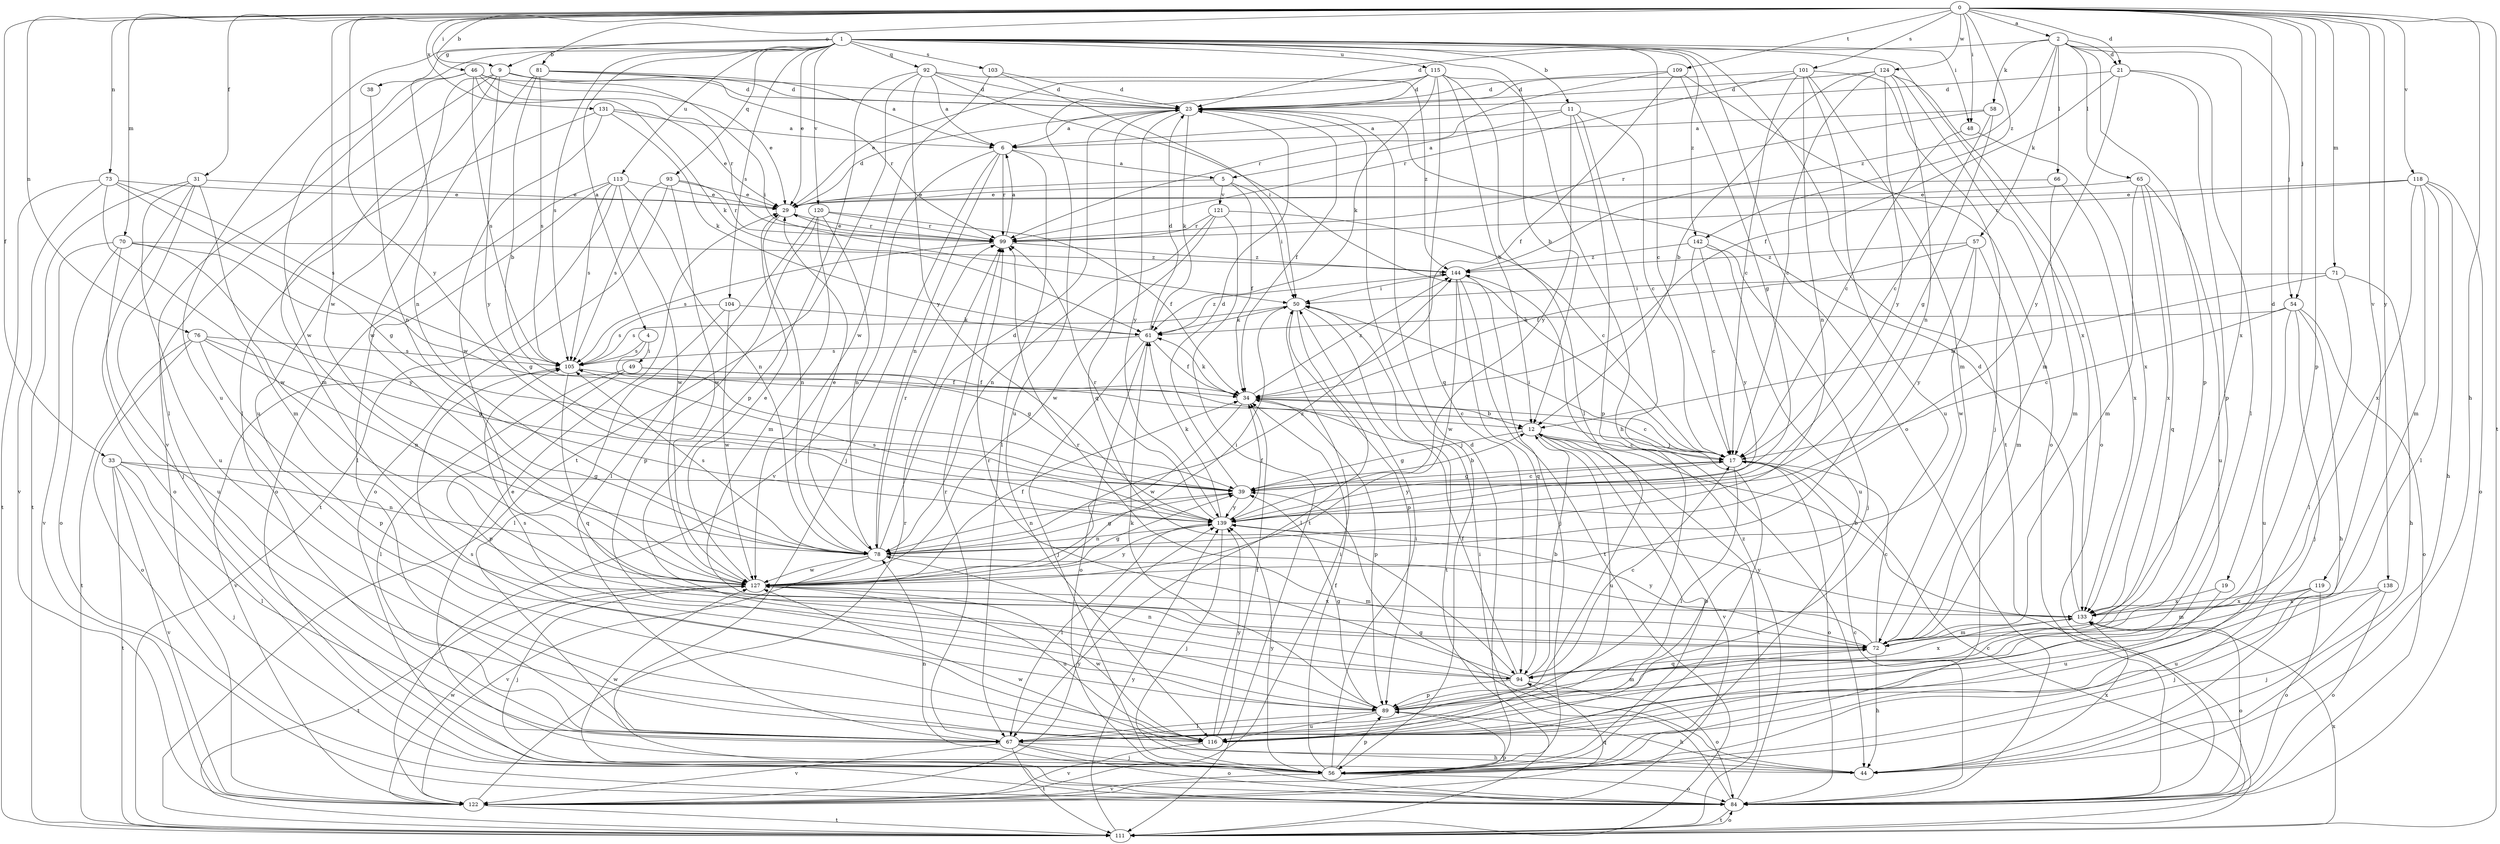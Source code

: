 strict digraph  {
0;
1;
2;
4;
5;
6;
9;
11;
12;
17;
19;
21;
23;
29;
31;
33;
34;
38;
39;
44;
46;
48;
49;
50;
54;
56;
57;
58;
61;
65;
66;
67;
70;
71;
72;
73;
76;
78;
81;
84;
89;
92;
93;
94;
99;
101;
103;
104;
105;
109;
111;
113;
115;
116;
118;
119;
120;
121;
122;
124;
127;
131;
133;
138;
139;
142;
144;
0 -> 2  [label=a];
0 -> 9  [label=b];
0 -> 19  [label=d];
0 -> 21  [label=d];
0 -> 31  [label=f];
0 -> 33  [label=f];
0 -> 44  [label=h];
0 -> 46  [label=i];
0 -> 48  [label=i];
0 -> 54  [label=j];
0 -> 70  [label=m];
0 -> 71  [label=m];
0 -> 73  [label=n];
0 -> 76  [label=n];
0 -> 81  [label=o];
0 -> 89  [label=p];
0 -> 101  [label=s];
0 -> 109  [label=t];
0 -> 111  [label=t];
0 -> 118  [label=v];
0 -> 119  [label=v];
0 -> 124  [label=w];
0 -> 127  [label=w];
0 -> 131  [label=x];
0 -> 138  [label=y];
0 -> 139  [label=y];
0 -> 142  [label=z];
1 -> 4  [label=a];
1 -> 9  [label=b];
1 -> 11  [label=b];
1 -> 12  [label=b];
1 -> 17  [label=c];
1 -> 29  [label=e];
1 -> 38  [label=g];
1 -> 48  [label=i];
1 -> 78  [label=n];
1 -> 84  [label=o];
1 -> 92  [label=q];
1 -> 93  [label=q];
1 -> 103  [label=s];
1 -> 104  [label=s];
1 -> 105  [label=s];
1 -> 111  [label=t];
1 -> 113  [label=u];
1 -> 115  [label=u];
1 -> 116  [label=u];
1 -> 120  [label=v];
1 -> 133  [label=x];
1 -> 142  [label=z];
2 -> 21  [label=d];
2 -> 23  [label=d];
2 -> 54  [label=j];
2 -> 57  [label=k];
2 -> 58  [label=k];
2 -> 65  [label=l];
2 -> 66  [label=l];
2 -> 89  [label=p];
2 -> 133  [label=x];
2 -> 144  [label=z];
4 -> 39  [label=g];
4 -> 49  [label=i];
4 -> 105  [label=s];
5 -> 29  [label=e];
5 -> 34  [label=f];
5 -> 50  [label=i];
5 -> 121  [label=v];
6 -> 5  [label=a];
6 -> 56  [label=j];
6 -> 67  [label=l];
6 -> 78  [label=n];
6 -> 99  [label=r];
6 -> 122  [label=v];
9 -> 23  [label=d];
9 -> 50  [label=i];
9 -> 67  [label=l];
9 -> 116  [label=u];
9 -> 122  [label=v];
9 -> 139  [label=y];
11 -> 5  [label=a];
11 -> 6  [label=a];
11 -> 17  [label=c];
11 -> 56  [label=j];
11 -> 89  [label=p];
11 -> 139  [label=y];
12 -> 17  [label=c];
12 -> 39  [label=g];
12 -> 111  [label=t];
12 -> 116  [label=u];
12 -> 122  [label=v];
17 -> 39  [label=g];
17 -> 50  [label=i];
17 -> 67  [label=l];
17 -> 84  [label=o];
17 -> 139  [label=y];
19 -> 116  [label=u];
19 -> 133  [label=x];
21 -> 23  [label=d];
21 -> 34  [label=f];
21 -> 67  [label=l];
21 -> 89  [label=p];
21 -> 139  [label=y];
23 -> 6  [label=a];
23 -> 34  [label=f];
23 -> 56  [label=j];
23 -> 61  [label=k];
23 -> 94  [label=q];
23 -> 139  [label=y];
29 -> 23  [label=d];
29 -> 78  [label=n];
29 -> 99  [label=r];
31 -> 29  [label=e];
31 -> 56  [label=j];
31 -> 84  [label=o];
31 -> 111  [label=t];
31 -> 116  [label=u];
31 -> 127  [label=w];
33 -> 39  [label=g];
33 -> 56  [label=j];
33 -> 67  [label=l];
33 -> 78  [label=n];
33 -> 111  [label=t];
33 -> 122  [label=v];
34 -> 12  [label=b];
34 -> 17  [label=c];
34 -> 61  [label=k];
34 -> 89  [label=p];
34 -> 127  [label=w];
34 -> 144  [label=z];
38 -> 78  [label=n];
39 -> 12  [label=b];
39 -> 17  [label=c];
39 -> 23  [label=d];
39 -> 78  [label=n];
39 -> 139  [label=y];
44 -> 29  [label=e];
44 -> 39  [label=g];
44 -> 127  [label=w];
44 -> 133  [label=x];
46 -> 23  [label=d];
46 -> 29  [label=e];
46 -> 61  [label=k];
46 -> 67  [label=l];
46 -> 99  [label=r];
46 -> 105  [label=s];
46 -> 127  [label=w];
48 -> 17  [label=c];
48 -> 133  [label=x];
49 -> 17  [label=c];
49 -> 34  [label=f];
49 -> 67  [label=l];
49 -> 89  [label=p];
50 -> 61  [label=k];
50 -> 67  [label=l];
50 -> 89  [label=p];
50 -> 105  [label=s];
50 -> 111  [label=t];
54 -> 17  [label=c];
54 -> 44  [label=h];
54 -> 56  [label=j];
54 -> 61  [label=k];
54 -> 84  [label=o];
54 -> 116  [label=u];
56 -> 12  [label=b];
56 -> 23  [label=d];
56 -> 34  [label=f];
56 -> 50  [label=i];
56 -> 78  [label=n];
56 -> 84  [label=o];
56 -> 89  [label=p];
56 -> 122  [label=v];
56 -> 127  [label=w];
56 -> 139  [label=y];
57 -> 34  [label=f];
57 -> 72  [label=m];
57 -> 127  [label=w];
57 -> 139  [label=y];
57 -> 144  [label=z];
58 -> 6  [label=a];
58 -> 17  [label=c];
58 -> 39  [label=g];
58 -> 99  [label=r];
61 -> 23  [label=d];
61 -> 34  [label=f];
61 -> 56  [label=j];
61 -> 84  [label=o];
61 -> 105  [label=s];
61 -> 144  [label=z];
65 -> 29  [label=e];
65 -> 72  [label=m];
65 -> 94  [label=q];
65 -> 116  [label=u];
65 -> 133  [label=x];
66 -> 29  [label=e];
66 -> 72  [label=m];
66 -> 133  [label=x];
67 -> 44  [label=h];
67 -> 56  [label=j];
67 -> 84  [label=o];
67 -> 99  [label=r];
67 -> 111  [label=t];
67 -> 122  [label=v];
70 -> 39  [label=g];
70 -> 84  [label=o];
70 -> 116  [label=u];
70 -> 122  [label=v];
70 -> 139  [label=y];
70 -> 144  [label=z];
71 -> 12  [label=b];
71 -> 44  [label=h];
71 -> 50  [label=i];
71 -> 67  [label=l];
72 -> 17  [label=c];
72 -> 44  [label=h];
72 -> 94  [label=q];
72 -> 99  [label=r];
72 -> 139  [label=y];
73 -> 29  [label=e];
73 -> 39  [label=g];
73 -> 72  [label=m];
73 -> 105  [label=s];
73 -> 111  [label=t];
73 -> 122  [label=v];
76 -> 39  [label=g];
76 -> 78  [label=n];
76 -> 84  [label=o];
76 -> 89  [label=p];
76 -> 105  [label=s];
76 -> 111  [label=t];
78 -> 23  [label=d];
78 -> 29  [label=e];
78 -> 39  [label=g];
78 -> 72  [label=m];
78 -> 99  [label=r];
78 -> 105  [label=s];
78 -> 122  [label=v];
78 -> 127  [label=w];
78 -> 144  [label=z];
81 -> 6  [label=a];
81 -> 12  [label=b];
81 -> 23  [label=d];
81 -> 99  [label=r];
81 -> 105  [label=s];
81 -> 127  [label=w];
84 -> 17  [label=c];
84 -> 50  [label=i];
84 -> 111  [label=t];
84 -> 144  [label=z];
89 -> 39  [label=g];
89 -> 44  [label=h];
89 -> 61  [label=k];
89 -> 67  [label=l];
89 -> 72  [label=m];
89 -> 116  [label=u];
92 -> 6  [label=a];
92 -> 17  [label=c];
92 -> 23  [label=d];
92 -> 89  [label=p];
92 -> 111  [label=t];
92 -> 139  [label=y];
92 -> 144  [label=z];
93 -> 29  [label=e];
93 -> 84  [label=o];
93 -> 99  [label=r];
93 -> 105  [label=s];
93 -> 127  [label=w];
94 -> 12  [label=b];
94 -> 17  [label=c];
94 -> 34  [label=f];
94 -> 78  [label=n];
94 -> 84  [label=o];
94 -> 89  [label=p];
94 -> 99  [label=r];
94 -> 105  [label=s];
94 -> 133  [label=x];
99 -> 6  [label=a];
99 -> 29  [label=e];
99 -> 105  [label=s];
99 -> 144  [label=z];
101 -> 17  [label=c];
101 -> 23  [label=d];
101 -> 56  [label=j];
101 -> 72  [label=m];
101 -> 78  [label=n];
101 -> 99  [label=r];
101 -> 116  [label=u];
103 -> 23  [label=d];
103 -> 50  [label=i];
103 -> 127  [label=w];
104 -> 61  [label=k];
104 -> 67  [label=l];
104 -> 105  [label=s];
104 -> 127  [label=w];
105 -> 34  [label=f];
105 -> 94  [label=q];
105 -> 122  [label=v];
109 -> 23  [label=d];
109 -> 34  [label=f];
109 -> 39  [label=g];
109 -> 84  [label=o];
109 -> 99  [label=r];
111 -> 17  [label=c];
111 -> 84  [label=o];
111 -> 133  [label=x];
111 -> 139  [label=y];
113 -> 29  [label=e];
113 -> 67  [label=l];
113 -> 78  [label=n];
113 -> 84  [label=o];
113 -> 105  [label=s];
113 -> 111  [label=t];
113 -> 127  [label=w];
115 -> 12  [label=b];
115 -> 23  [label=d];
115 -> 29  [label=e];
115 -> 44  [label=h];
115 -> 61  [label=k];
115 -> 67  [label=l];
115 -> 94  [label=q];
115 -> 116  [label=u];
116 -> 34  [label=f];
116 -> 105  [label=s];
116 -> 122  [label=v];
116 -> 127  [label=w];
116 -> 139  [label=y];
118 -> 29  [label=e];
118 -> 44  [label=h];
118 -> 67  [label=l];
118 -> 72  [label=m];
118 -> 84  [label=o];
118 -> 99  [label=r];
118 -> 133  [label=x];
119 -> 56  [label=j];
119 -> 72  [label=m];
119 -> 84  [label=o];
119 -> 133  [label=x];
120 -> 34  [label=f];
120 -> 67  [label=l];
120 -> 72  [label=m];
120 -> 78  [label=n];
120 -> 89  [label=p];
120 -> 99  [label=r];
121 -> 17  [label=c];
121 -> 78  [label=n];
121 -> 99  [label=r];
121 -> 111  [label=t];
121 -> 127  [label=w];
122 -> 50  [label=i];
122 -> 89  [label=p];
122 -> 94  [label=q];
122 -> 99  [label=r];
122 -> 111  [label=t];
122 -> 127  [label=w];
122 -> 139  [label=y];
124 -> 12  [label=b];
124 -> 17  [label=c];
124 -> 23  [label=d];
124 -> 72  [label=m];
124 -> 78  [label=n];
124 -> 84  [label=o];
124 -> 139  [label=y];
127 -> 29  [label=e];
127 -> 34  [label=f];
127 -> 39  [label=g];
127 -> 50  [label=i];
127 -> 56  [label=j];
127 -> 111  [label=t];
127 -> 116  [label=u];
127 -> 133  [label=x];
127 -> 139  [label=y];
131 -> 6  [label=a];
131 -> 29  [label=e];
131 -> 61  [label=k];
131 -> 72  [label=m];
131 -> 127  [label=w];
133 -> 12  [label=b];
133 -> 23  [label=d];
133 -> 72  [label=m];
133 -> 84  [label=o];
133 -> 139  [label=y];
138 -> 56  [label=j];
138 -> 84  [label=o];
138 -> 116  [label=u];
138 -> 133  [label=x];
139 -> 34  [label=f];
139 -> 56  [label=j];
139 -> 61  [label=k];
139 -> 67  [label=l];
139 -> 78  [label=n];
139 -> 99  [label=r];
139 -> 105  [label=s];
142 -> 17  [label=c];
142 -> 56  [label=j];
142 -> 116  [label=u];
142 -> 139  [label=y];
142 -> 144  [label=z];
144 -> 50  [label=i];
144 -> 56  [label=j];
144 -> 94  [label=q];
144 -> 111  [label=t];
144 -> 127  [label=w];
}
